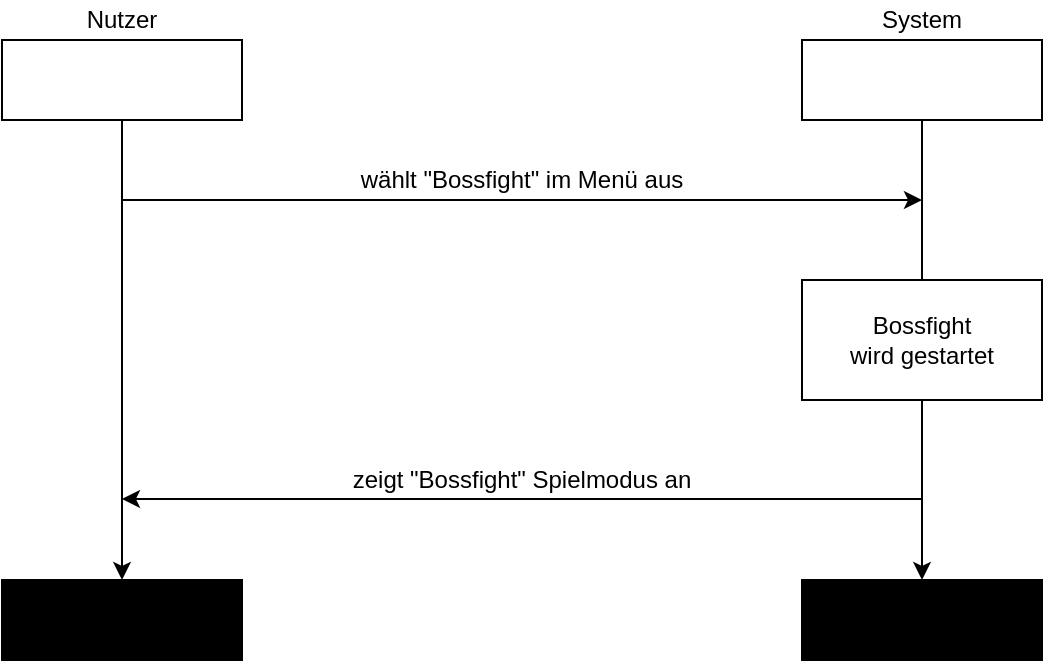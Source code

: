 <mxfile version="10.8.4" type="device"><diagram id="s7vdcuk9cZqKpX_nNP0N" name="Page-1"><mxGraphModel dx="918" dy="608" grid="1" gridSize="10" guides="1" tooltips="1" connect="1" arrows="1" fold="1" page="1" pageScale="1" pageWidth="827" pageHeight="1169" math="0" shadow="0"><root><mxCell id="0"/><mxCell id="1" parent="0"/><mxCell id="V7vvjxgsrzbox9jGXJyj-1" value="" style="rounded=0;whiteSpace=wrap;html=1;" vertex="1" parent="1"><mxGeometry x="160" y="60" width="120" height="40" as="geometry"/></mxCell><mxCell id="V7vvjxgsrzbox9jGXJyj-2" value="Nutzer" style="text;html=1;strokeColor=none;fillColor=none;align=center;verticalAlign=middle;whiteSpace=wrap;rounded=0;" vertex="1" parent="1"><mxGeometry x="200" y="40" width="40" height="20" as="geometry"/></mxCell><mxCell id="V7vvjxgsrzbox9jGXJyj-3" value="" style="rounded=0;whiteSpace=wrap;html=1;" vertex="1" parent="1"><mxGeometry x="560" y="60" width="120" height="40" as="geometry"/></mxCell><mxCell id="V7vvjxgsrzbox9jGXJyj-4" value="System" style="text;html=1;strokeColor=none;fillColor=none;align=center;verticalAlign=middle;whiteSpace=wrap;rounded=0;" vertex="1" parent="1"><mxGeometry x="600" y="40" width="40" height="20" as="geometry"/></mxCell><mxCell id="V7vvjxgsrzbox9jGXJyj-5" value="" style="rounded=0;whiteSpace=wrap;html=1;fillColor=#000000;" vertex="1" parent="1"><mxGeometry x="160" y="330" width="120" height="40" as="geometry"/></mxCell><mxCell id="V7vvjxgsrzbox9jGXJyj-6" value="" style="rounded=0;whiteSpace=wrap;html=1;fillColor=#000000;" vertex="1" parent="1"><mxGeometry x="560" y="330" width="120" height="40" as="geometry"/></mxCell><mxCell id="V7vvjxgsrzbox9jGXJyj-7" value="" style="endArrow=classic;html=1;exitX=0.5;exitY=1;exitDx=0;exitDy=0;entryX=0.5;entryY=0;entryDx=0;entryDy=0;" edge="1" parent="1" source="V7vvjxgsrzbox9jGXJyj-1" target="V7vvjxgsrzbox9jGXJyj-5"><mxGeometry width="50" height="50" relative="1" as="geometry"><mxPoint x="160" y="610" as="sourcePoint"/><mxPoint x="210" y="560" as="targetPoint"/></mxGeometry></mxCell><mxCell id="V7vvjxgsrzbox9jGXJyj-36" value="" style="endArrow=classic;html=1;exitX=0.5;exitY=1;exitDx=0;exitDy=0;entryX=0.5;entryY=0;entryDx=0;entryDy=0;" edge="1" parent="1" source="V7vvjxgsrzbox9jGXJyj-3" target="V7vvjxgsrzbox9jGXJyj-6"><mxGeometry width="50" height="50" relative="1" as="geometry"><mxPoint x="620" y="100" as="sourcePoint"/><mxPoint x="620" y="500" as="targetPoint"/></mxGeometry></mxCell><mxCell id="V7vvjxgsrzbox9jGXJyj-85" value="&lt;div&gt;Bossfight &lt;br&gt;&lt;/div&gt;&lt;div&gt;wird gestartet&lt;/div&gt;" style="rounded=0;whiteSpace=wrap;html=1;fillColor=#FFFFFF;" vertex="1" parent="1"><mxGeometry x="560" y="180" width="120" height="60" as="geometry"/></mxCell><mxCell id="V7vvjxgsrzbox9jGXJyj-86" value="" style="endArrow=classic;html=1;" edge="1" parent="1"><mxGeometry width="50" height="50" relative="1" as="geometry"><mxPoint x="620" y="289.5" as="sourcePoint"/><mxPoint x="220" y="289.5" as="targetPoint"/></mxGeometry></mxCell><mxCell id="V7vvjxgsrzbox9jGXJyj-89" value="&lt;div&gt;zeigt &quot;Bossfight&quot; Spielmodus an&lt;/div&gt;" style="text;html=1;strokeColor=none;fillColor=none;align=center;verticalAlign=middle;whiteSpace=wrap;rounded=0;" vertex="1" parent="1"><mxGeometry x="280" y="270" width="280" height="20" as="geometry"/></mxCell><mxCell id="V7vvjxgsrzbox9jGXJyj-90" value="" style="endArrow=classic;html=1;" edge="1" parent="1"><mxGeometry width="50" height="50" relative="1" as="geometry"><mxPoint x="220" y="140" as="sourcePoint"/><mxPoint x="620" y="140" as="targetPoint"/></mxGeometry></mxCell><mxCell id="V7vvjxgsrzbox9jGXJyj-91" value="wählt &quot;Bossfight&quot; im Menü aus" style="text;html=1;strokeColor=none;fillColor=none;align=center;verticalAlign=middle;whiteSpace=wrap;rounded=0;" vertex="1" parent="1"><mxGeometry x="280" y="120" width="280" height="20" as="geometry"/></mxCell></root></mxGraphModel></diagram></mxfile>
